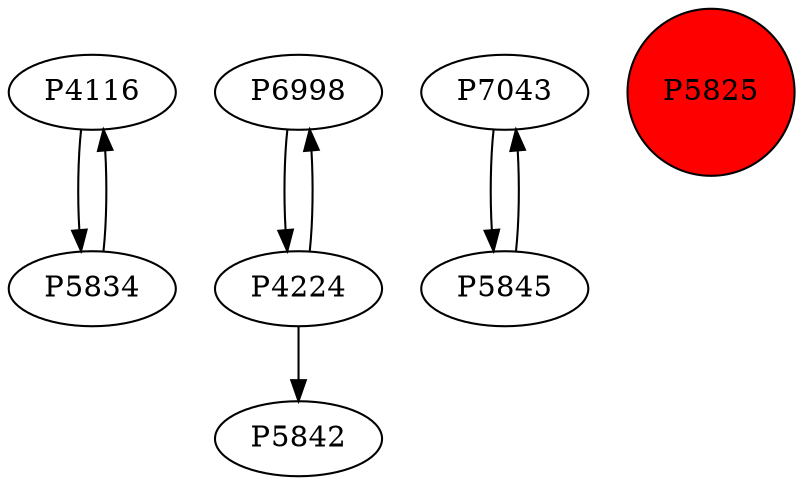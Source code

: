 digraph {
	P4116 -> P5834
	P6998 -> P4224
	P4224 -> P6998
	P7043 -> P5845
	P4224 -> P5842
	P5845 -> P7043
	P5834 -> P4116
	P5825 [shape=circle]
	P5825 [style=filled]
	P5825 [fillcolor=red]
}